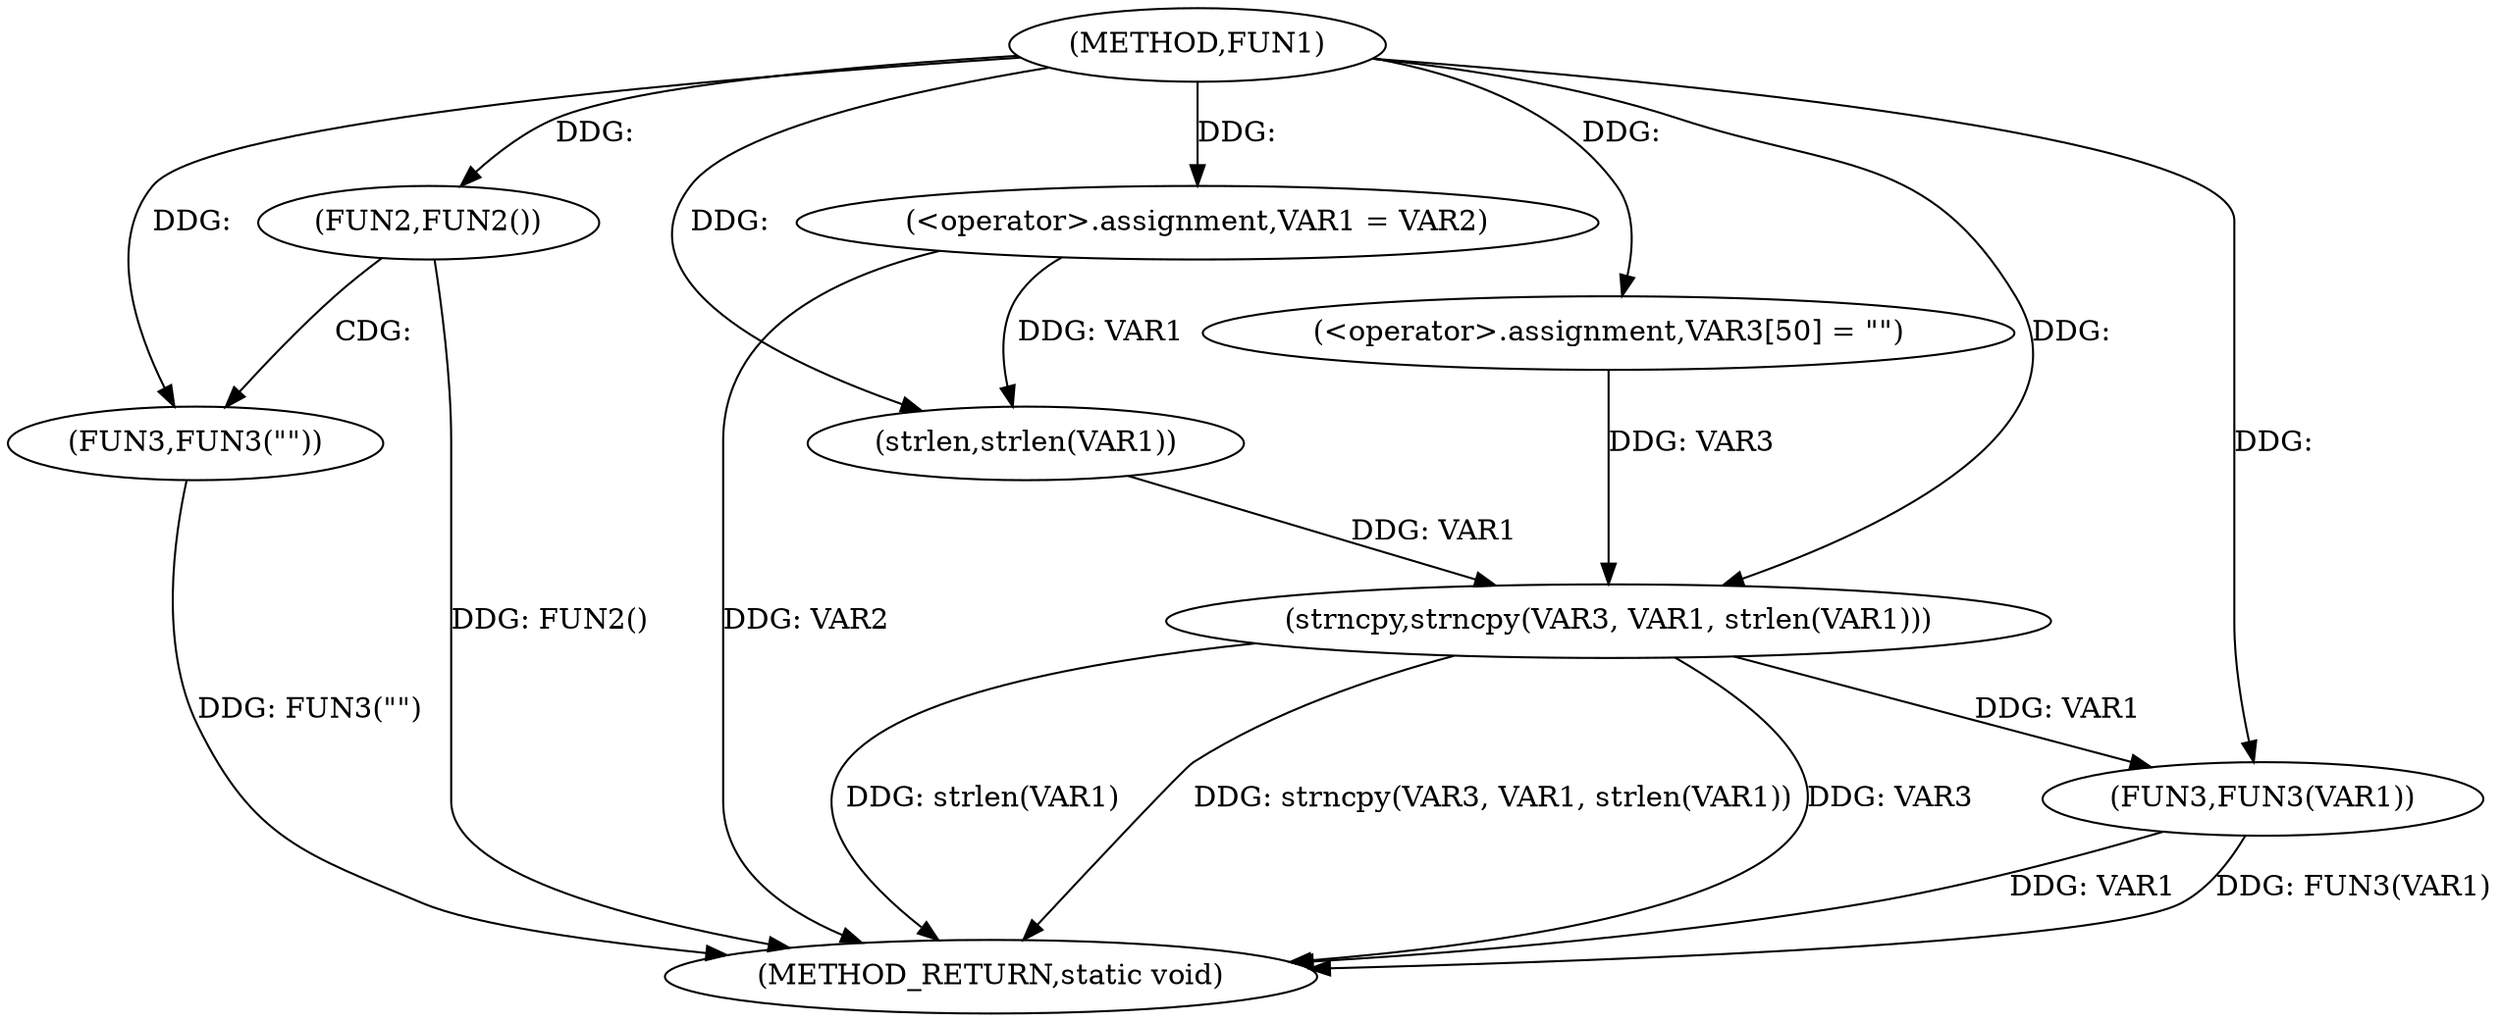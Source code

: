 digraph FUN1 {  
"1000100" [label = "(METHOD,FUN1)" ]
"1000126" [label = "(METHOD_RETURN,static void)" ]
"1000104" [label = "(<operator>.assignment,VAR1 = VAR2)" ]
"1000108" [label = "(FUN2,FUN2())" ]
"1000110" [label = "(FUN3,FUN3(\"\"))" ]
"1000116" [label = "(<operator>.assignment,VAR3[50] = \"\")" ]
"1000119" [label = "(strncpy,strncpy(VAR3, VAR1, strlen(VAR1)))" ]
"1000122" [label = "(strlen,strlen(VAR1))" ]
"1000124" [label = "(FUN3,FUN3(VAR1))" ]
  "1000124" -> "1000126"  [ label = "DDG: VAR1"] 
  "1000108" -> "1000126"  [ label = "DDG: FUN2()"] 
  "1000119" -> "1000126"  [ label = "DDG: strlen(VAR1)"] 
  "1000119" -> "1000126"  [ label = "DDG: strncpy(VAR3, VAR1, strlen(VAR1))"] 
  "1000104" -> "1000126"  [ label = "DDG: VAR2"] 
  "1000124" -> "1000126"  [ label = "DDG: FUN3(VAR1)"] 
  "1000110" -> "1000126"  [ label = "DDG: FUN3(\"\")"] 
  "1000119" -> "1000126"  [ label = "DDG: VAR3"] 
  "1000100" -> "1000104"  [ label = "DDG: "] 
  "1000100" -> "1000108"  [ label = "DDG: "] 
  "1000100" -> "1000110"  [ label = "DDG: "] 
  "1000100" -> "1000116"  [ label = "DDG: "] 
  "1000116" -> "1000119"  [ label = "DDG: VAR3"] 
  "1000100" -> "1000119"  [ label = "DDG: "] 
  "1000122" -> "1000119"  [ label = "DDG: VAR1"] 
  "1000104" -> "1000122"  [ label = "DDG: VAR1"] 
  "1000100" -> "1000122"  [ label = "DDG: "] 
  "1000119" -> "1000124"  [ label = "DDG: VAR1"] 
  "1000100" -> "1000124"  [ label = "DDG: "] 
  "1000108" -> "1000110"  [ label = "CDG: "] 
}
